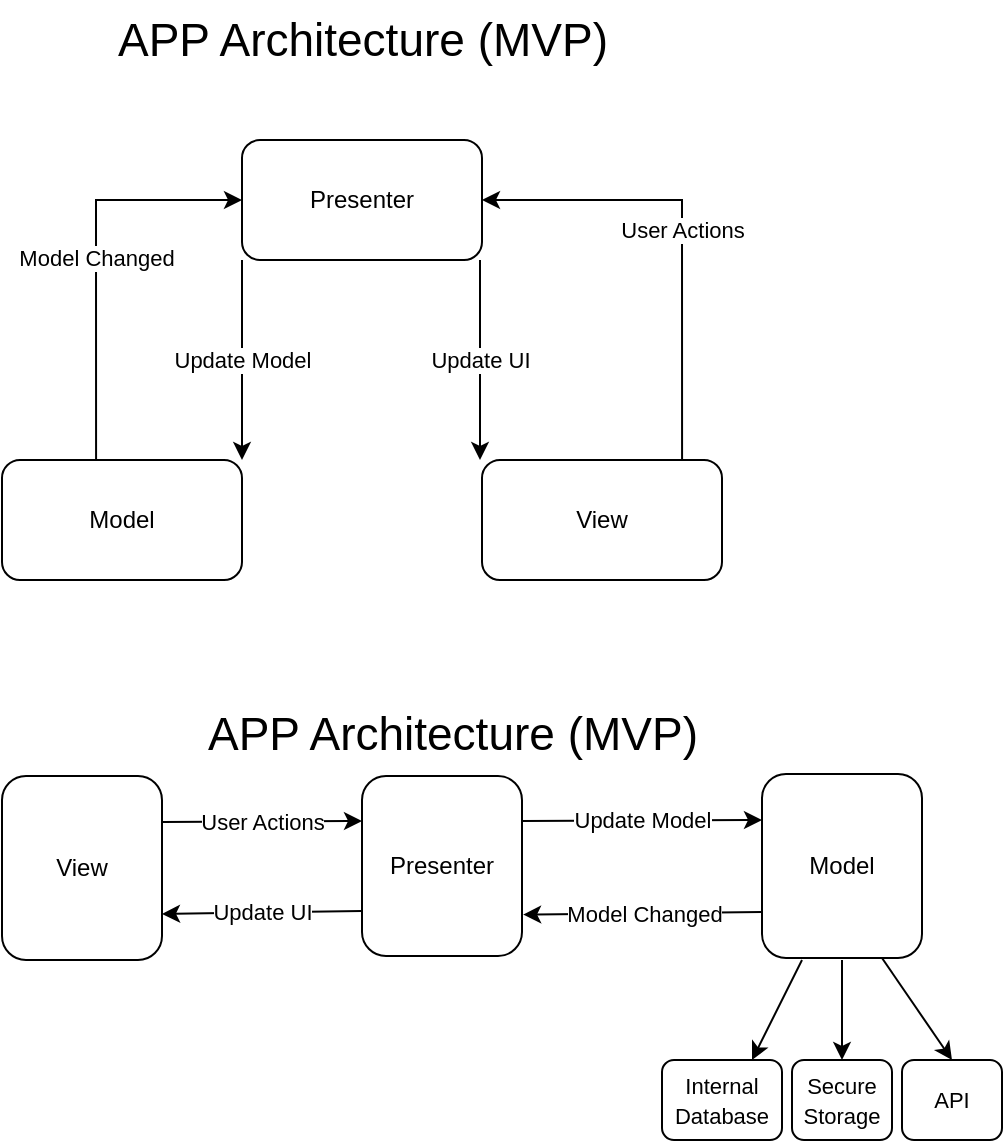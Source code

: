 <mxfile version="20.4.1" type="google"><diagram id="fGnIp3TLb-wQ-AaXYMQH" name="Page-1"><mxGraphModel grid="1" page="1" gridSize="10" guides="1" tooltips="1" connect="1" arrows="1" fold="1" pageScale="1" pageWidth="850" pageHeight="1100" math="0" shadow="0"><root><mxCell id="0"/><mxCell id="1" parent="0"/><mxCell id="mJuIdracZ6oBcZlr5rKZ-1" value="Model" style="rounded=1;whiteSpace=wrap;html=1;" vertex="1" parent="1"><mxGeometry x="160" y="370" width="120" height="60" as="geometry"/></mxCell><mxCell id="mJuIdracZ6oBcZlr5rKZ-2" value="Presenter" style="rounded=1;whiteSpace=wrap;html=1;" vertex="1" parent="1"><mxGeometry x="280" y="210" width="120" height="60" as="geometry"/></mxCell><mxCell id="mJuIdracZ6oBcZlr5rKZ-3" value="View" style="rounded=1;whiteSpace=wrap;html=1;" vertex="1" parent="1"><mxGeometry x="400" y="370" width="120" height="60" as="geometry"/></mxCell><mxCell id="mJuIdracZ6oBcZlr5rKZ-4" value="Update Model" style="endArrow=classic;html=1;rounded=0;exitX=0;exitY=1;exitDx=0;exitDy=0;entryX=1;entryY=0;entryDx=0;entryDy=0;" edge="1" parent="1" source="mJuIdracZ6oBcZlr5rKZ-2" target="mJuIdracZ6oBcZlr5rKZ-1"><mxGeometry width="50" height="50" relative="1" as="geometry"><mxPoint x="260" y="370" as="sourcePoint"/><mxPoint x="310" y="320" as="targetPoint"/></mxGeometry></mxCell><mxCell id="mJuIdracZ6oBcZlr5rKZ-5" value="Update UI" style="endArrow=classic;html=1;rounded=0;exitX=0;exitY=1;exitDx=0;exitDy=0;entryX=1;entryY=0;entryDx=0;entryDy=0;" edge="1" parent="1"><mxGeometry width="50" height="50" relative="1" as="geometry"><mxPoint x="399" y="270" as="sourcePoint"/><mxPoint x="399" y="370" as="targetPoint"/></mxGeometry></mxCell><mxCell id="mJuIdracZ6oBcZlr5rKZ-6" value="Model Changed" style="endArrow=classic;html=1;rounded=0;exitX=0.392;exitY=0;exitDx=0;exitDy=0;entryX=0;entryY=0.5;entryDx=0;entryDy=0;exitPerimeter=0;" edge="1" parent="1" source="mJuIdracZ6oBcZlr5rKZ-1" target="mJuIdracZ6oBcZlr5rKZ-2"><mxGeometry width="50" height="50" relative="1" as="geometry"><mxPoint x="200" y="250" as="sourcePoint"/><mxPoint x="200" y="350" as="targetPoint"/><Array as="points"><mxPoint x="207" y="240"/></Array></mxGeometry></mxCell><mxCell id="mJuIdracZ6oBcZlr5rKZ-7" value="User Actions" style="endArrow=classic;html=1;rounded=0;exitX=0.392;exitY=0;exitDx=0;exitDy=0;entryX=1;entryY=0.5;entryDx=0;entryDy=0;exitPerimeter=0;" edge="1" parent="1" target="mJuIdracZ6oBcZlr5rKZ-2"><mxGeometry width="50" height="50" relative="1" as="geometry"><mxPoint x="500.04" y="370" as="sourcePoint"/><mxPoint x="573" y="240" as="targetPoint"/><Array as="points"><mxPoint x="500" y="240"/></Array></mxGeometry></mxCell><mxCell id="mJuIdracZ6oBcZlr5rKZ-8" value="&lt;font style=&quot;font-size: 23px;&quot;&gt;APP Architecture (MVP)&lt;/font&gt;" style="text;html=1;resizable=0;autosize=1;align=center;verticalAlign=middle;points=[];fillColor=none;strokeColor=none;rounded=0;strokeWidth=4;" vertex="1" parent="1"><mxGeometry x="205" y="140" width="270" height="40" as="geometry"/></mxCell><mxCell id="X9AxU0H5ZkZ4Zd2SjHuI-1" value="View" style="rounded=1;whiteSpace=wrap;html=1;" vertex="1" parent="1"><mxGeometry x="160" y="528" width="80" height="92" as="geometry"/></mxCell><mxCell id="X9AxU0H5ZkZ4Zd2SjHuI-2" value="Presenter" style="rounded=1;whiteSpace=wrap;html=1;" vertex="1" parent="1"><mxGeometry x="340" y="528" width="80" height="90" as="geometry"/></mxCell><mxCell id="X9AxU0H5ZkZ4Zd2SjHuI-3" value="Model" style="rounded=1;whiteSpace=wrap;html=1;" vertex="1" parent="1"><mxGeometry x="540" y="527" width="80" height="92" as="geometry"/></mxCell><mxCell id="X9AxU0H5ZkZ4Zd2SjHuI-7" value="User Actions" style="endArrow=classic;html=1;rounded=0;exitX=1;exitY=0.25;exitDx=0;exitDy=0;entryX=0;entryY=0.25;entryDx=0;entryDy=0;" edge="1" parent="1" source="X9AxU0H5ZkZ4Zd2SjHuI-1" target="X9AxU0H5ZkZ4Zd2SjHuI-2"><mxGeometry width="50" height="50" relative="1" as="geometry"><mxPoint x="280" y="620" as="sourcePoint"/><mxPoint x="179.96" y="490" as="targetPoint"/><Array as="points"/></mxGeometry></mxCell><mxCell id="X9AxU0H5ZkZ4Zd2SjHuI-8" value="Update Model" style="endArrow=classic;html=1;rounded=0;exitX=1;exitY=0.25;exitDx=0;exitDy=0;entryX=0;entryY=0.25;entryDx=0;entryDy=0;" edge="1" parent="1" source="X9AxU0H5ZkZ4Zd2SjHuI-2" target="X9AxU0H5ZkZ4Zd2SjHuI-3"><mxGeometry width="50" height="50" relative="1" as="geometry"><mxPoint x="474.05" y="540" as="sourcePoint"/><mxPoint x="474.05" y="640" as="targetPoint"/></mxGeometry></mxCell><mxCell id="X9AxU0H5ZkZ4Zd2SjHuI-9" value="Model Changed" style="endArrow=classic;html=1;rounded=0;exitX=0;exitY=0.75;exitDx=0;exitDy=0;entryX=1.007;entryY=0.77;entryDx=0;entryDy=0;entryPerimeter=0;" edge="1" parent="1" source="X9AxU0H5ZkZ4Zd2SjHuI-3" target="X9AxU0H5ZkZ4Zd2SjHuI-2"><mxGeometry width="50" height="50" relative="1" as="geometry"><mxPoint x="460.04" y="680" as="sourcePoint"/><mxPoint x="533" y="550" as="targetPoint"/><Array as="points"/></mxGeometry></mxCell><mxCell id="X9AxU0H5ZkZ4Zd2SjHuI-10" value="Update UI" style="endArrow=classic;html=1;rounded=0;exitX=0;exitY=0.75;exitDx=0;exitDy=0;entryX=1;entryY=0.75;entryDx=0;entryDy=0;" edge="1" parent="1" source="X9AxU0H5ZkZ4Zd2SjHuI-2" target="X9AxU0H5ZkZ4Zd2SjHuI-1"><mxGeometry width="50" height="50" relative="1" as="geometry"><mxPoint x="310" y="580" as="sourcePoint"/><mxPoint x="310" y="680.0" as="targetPoint"/></mxGeometry></mxCell><mxCell id="X9AxU0H5ZkZ4Zd2SjHuI-11" value="&lt;font style=&quot;font-size: 11px;&quot;&gt;API&lt;/font&gt;" style="rounded=1;whiteSpace=wrap;html=1;" vertex="1" parent="1"><mxGeometry x="610" y="670" width="50" height="40" as="geometry"/></mxCell><mxCell id="X9AxU0H5ZkZ4Zd2SjHuI-12" value="&lt;font style=&quot;font-size: 11px;&quot;&gt;Internal&lt;br&gt;Database&lt;/font&gt;" style="rounded=1;whiteSpace=wrap;html=1;" vertex="1" parent="1"><mxGeometry x="490" y="670" width="60" height="40" as="geometry"/></mxCell><mxCell id="X9AxU0H5ZkZ4Zd2SjHuI-13" value="&lt;font style=&quot;font-size: 11px;&quot;&gt;Secure&lt;br&gt;Storage&lt;br&gt;&lt;/font&gt;" style="rounded=1;whiteSpace=wrap;html=1;" vertex="1" parent="1"><mxGeometry x="555" y="670" width="50" height="40" as="geometry"/></mxCell><mxCell id="X9AxU0H5ZkZ4Zd2SjHuI-14" value="" style="endArrow=classic;html=1;rounded=0;fontSize=11;exitX=0.75;exitY=1;exitDx=0;exitDy=0;entryX=0.5;entryY=0;entryDx=0;entryDy=0;" edge="1" parent="1" source="X9AxU0H5ZkZ4Zd2SjHuI-3" target="X9AxU0H5ZkZ4Zd2SjHuI-11"><mxGeometry width="50" height="50" relative="1" as="geometry"><mxPoint x="670" y="670" as="sourcePoint"/><mxPoint x="720" y="620" as="targetPoint"/></mxGeometry></mxCell><mxCell id="X9AxU0H5ZkZ4Zd2SjHuI-15" value="" style="endArrow=classic;html=1;rounded=0;fontSize=11;entryX=0.5;entryY=0;entryDx=0;entryDy=0;" edge="1" parent="1" target="X9AxU0H5ZkZ4Zd2SjHuI-13"><mxGeometry width="50" height="50" relative="1" as="geometry"><mxPoint x="580" y="620" as="sourcePoint"/><mxPoint x="592.5" y="671" as="targetPoint"/></mxGeometry></mxCell><mxCell id="X9AxU0H5ZkZ4Zd2SjHuI-16" value="" style="endArrow=classic;html=1;rounded=0;fontSize=11;entryX=0.75;entryY=0;entryDx=0;entryDy=0;" edge="1" parent="1" target="X9AxU0H5ZkZ4Zd2SjHuI-12"><mxGeometry width="50" height="50" relative="1" as="geometry"><mxPoint x="560" y="620" as="sourcePoint"/><mxPoint x="500" y="670" as="targetPoint"/></mxGeometry></mxCell><mxCell id="X9AxU0H5ZkZ4Zd2SjHuI-17" value="&lt;font style=&quot;font-size: 23px;&quot;&gt;APP Architecture (MVP)&lt;/font&gt;" style="text;html=1;resizable=0;autosize=1;align=center;verticalAlign=middle;points=[];fillColor=none;strokeColor=none;rounded=0;strokeWidth=4;" vertex="1" parent="1"><mxGeometry x="250" y="487" width="270" height="40" as="geometry"/></mxCell></root></mxGraphModel></diagram></mxfile>
